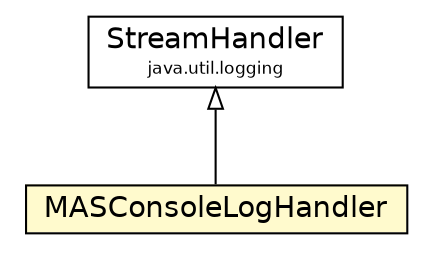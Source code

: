 #!/usr/local/bin/dot
#
# Class diagram 
# Generated by UMLGraph version 5.1 (http://www.umlgraph.org/)
#

digraph G {
	edge [fontname="Helvetica",fontsize=10,labelfontname="Helvetica",labelfontsize=10];
	node [fontname="Helvetica",fontsize=10,shape=plaintext];
	nodesep=0.25;
	ranksep=0.5;
	// jason.runtime.MASConsoleLogHandler
	c47814 [label=<<table title="jason.runtime.MASConsoleLogHandler" border="0" cellborder="1" cellspacing="0" cellpadding="2" port="p" bgcolor="lemonChiffon" href="./MASConsoleLogHandler.html">
		<tr><td><table border="0" cellspacing="0" cellpadding="1">
<tr><td align="center" balign="center"> MASConsoleLogHandler </td></tr>
		</table></td></tr>
		</table>>, fontname="Helvetica", fontcolor="black", fontsize=14.0];
	//jason.runtime.MASConsoleLogHandler extends java.util.logging.StreamHandler
	c47901:p -> c47814:p [dir=back,arrowtail=empty];
	// java.util.logging.StreamHandler
	c47901 [label=<<table title="java.util.logging.StreamHandler" border="0" cellborder="1" cellspacing="0" cellpadding="2" port="p" href="http://java.sun.com/j2se/1.4.2/docs/api/java/util/logging/StreamHandler.html">
		<tr><td><table border="0" cellspacing="0" cellpadding="1">
<tr><td align="center" balign="center"> StreamHandler </td></tr>
<tr><td align="center" balign="center"><font point-size="8.0"> java.util.logging </font></td></tr>
		</table></td></tr>
		</table>>, fontname="Helvetica", fontcolor="black", fontsize=14.0];
}

